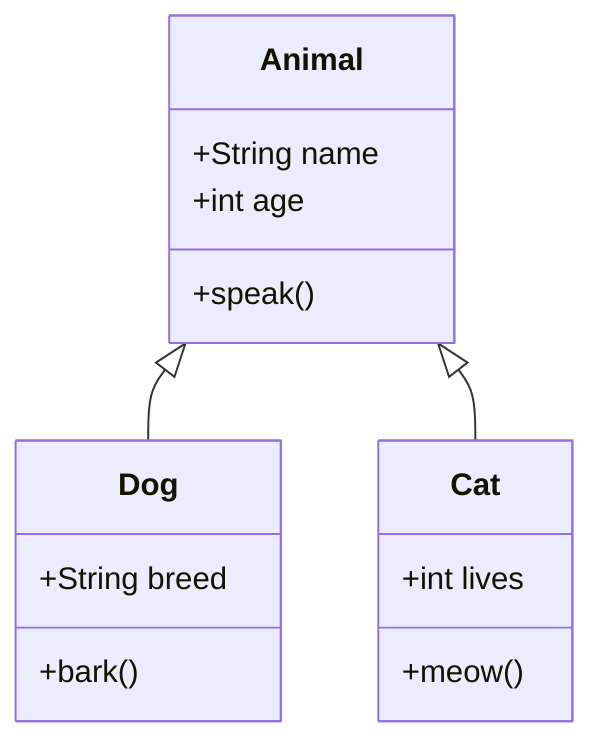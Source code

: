 classDiagram
    class Animal {
        +String name
        +int age
        +speak()
    }
    
    class Dog {
        +String breed
        +bark()
    }
    
    class Cat {
        +int lives
        +meow()
    }
    
    Animal <|-- Dog
    Animal <|-- Cat